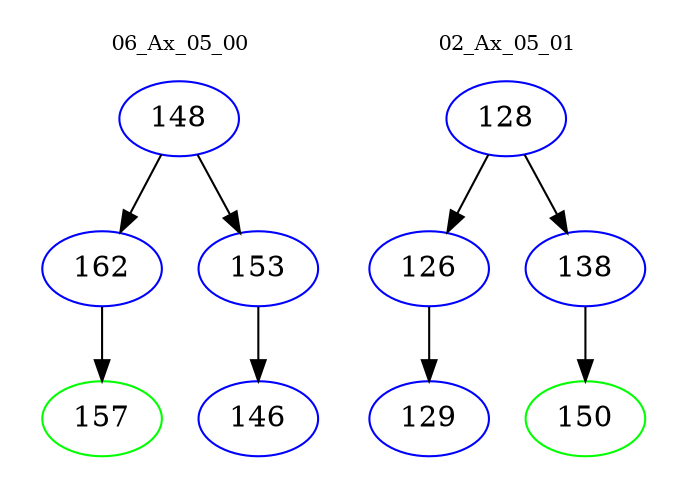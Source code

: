 digraph{
subgraph cluster_0 {
color = white
label = "06_Ax_05_00";
fontsize=10;
T0_148 [label="148", color="blue"]
T0_148 -> T0_162 [color="black"]
T0_162 [label="162", color="blue"]
T0_162 -> T0_157 [color="black"]
T0_157 [label="157", color="green"]
T0_148 -> T0_153 [color="black"]
T0_153 [label="153", color="blue"]
T0_153 -> T0_146 [color="black"]
T0_146 [label="146", color="blue"]
}
subgraph cluster_1 {
color = white
label = "02_Ax_05_01";
fontsize=10;
T1_128 [label="128", color="blue"]
T1_128 -> T1_126 [color="black"]
T1_126 [label="126", color="blue"]
T1_126 -> T1_129 [color="black"]
T1_129 [label="129", color="blue"]
T1_128 -> T1_138 [color="black"]
T1_138 [label="138", color="blue"]
T1_138 -> T1_150 [color="black"]
T1_150 [label="150", color="green"]
}
}
